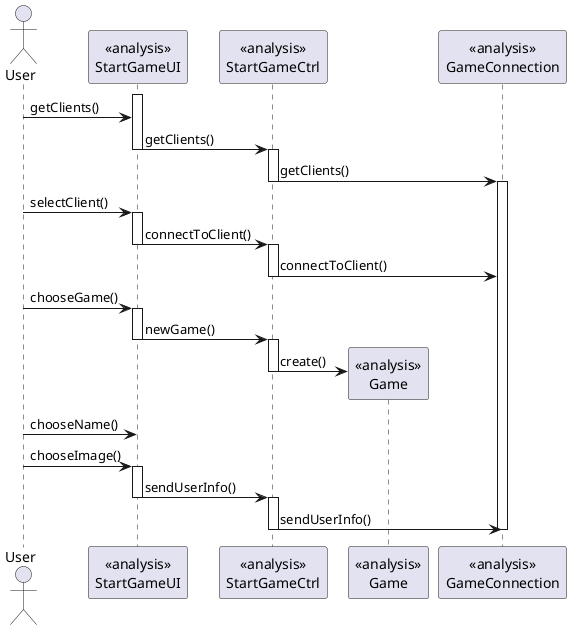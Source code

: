 @startuml doc-files/draft_ipc_07_01.png
 actor User
 participant "<<analysis>>\nStartGameUI" as UI
 participant "<<analysis>>\nStartGameCtrl" as ctrl
 participant "<<analysis>>\nGame" as game
 participant "<<analysis>>\nGameConnection" as connect
activate UI
User -> UI : getClients()
UI -> ctrl : getClients()
deactivate UI
activate ctrl
ctrl -> connect : getClients()
deactivate ctrl
activate connect
User -> UI : selectClient()
activate UI
UI -> ctrl : connectToClient()
deactivate UI
activate ctrl
ctrl -> connect : connectToClient()
deactivate ctrl
User -> UI : chooseGame()
activate UI
UI -> ctrl : newGame()
deactivate UI
create game
activate ctrl
ctrl -> game : create()
deactivate ctrl
User -> UI : chooseName()
User -> UI : chooseImage()
activate UI
UI -> ctrl : sendUserInfo()
deactivate UI
activate ctrl
ctrl -> connect : sendUserInfo()
deactivate ctrl
deactivate connect

@enduml